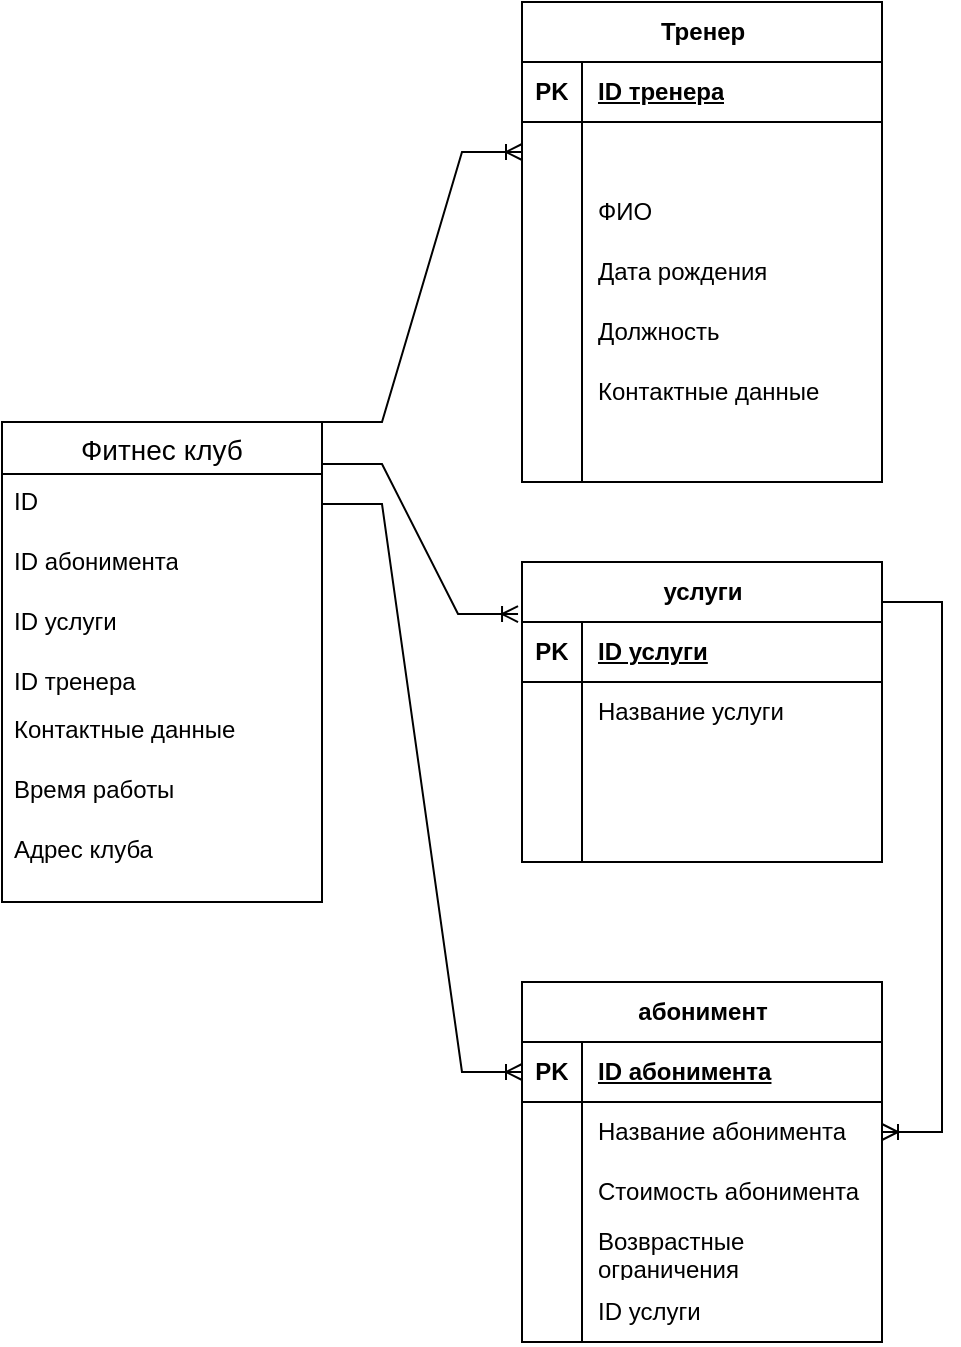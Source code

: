 <mxfile version="24.0.5" type="github">
  <diagram name="Page-1" id="e56a1550-8fbb-45ad-956c-1786394a9013">
    <mxGraphModel dx="1434" dy="766" grid="1" gridSize="10" guides="1" tooltips="1" connect="1" arrows="1" fold="1" page="1" pageScale="1" pageWidth="690" pageHeight="980" background="none" math="0" shadow="0">
      <root>
        <mxCell id="0" />
        <mxCell id="1" parent="0" />
        <mxCell id="hZhGPwu8CeR-noiiIA_R-27" value="Фитнес клуб" style="swimlane;fontStyle=0;childLayout=stackLayout;horizontal=1;startSize=26;horizontalStack=0;resizeParent=1;resizeParentMax=0;resizeLast=0;collapsible=1;marginBottom=0;align=center;fontSize=14;" vertex="1" parent="1">
          <mxGeometry x="40" y="420" width="160" height="240" as="geometry" />
        </mxCell>
        <mxCell id="hZhGPwu8CeR-noiiIA_R-28" value="ID" style="text;strokeColor=none;fillColor=none;spacingLeft=4;spacingRight=4;overflow=hidden;rotatable=0;points=[[0,0.5],[1,0.5]];portConstraint=eastwest;fontSize=12;whiteSpace=wrap;html=1;" vertex="1" parent="hZhGPwu8CeR-noiiIA_R-27">
          <mxGeometry y="26" width="160" height="30" as="geometry" />
        </mxCell>
        <mxCell id="hZhGPwu8CeR-noiiIA_R-29" value="ID абонимента" style="text;strokeColor=none;fillColor=none;spacingLeft=4;spacingRight=4;overflow=hidden;rotatable=0;points=[[0,0.5],[1,0.5]];portConstraint=eastwest;fontSize=12;whiteSpace=wrap;html=1;" vertex="1" parent="hZhGPwu8CeR-noiiIA_R-27">
          <mxGeometry y="56" width="160" height="30" as="geometry" />
        </mxCell>
        <mxCell id="hZhGPwu8CeR-noiiIA_R-32" value="ID услуги&amp;nbsp;&amp;nbsp;" style="text;strokeColor=none;fillColor=none;spacingLeft=4;spacingRight=4;overflow=hidden;rotatable=0;points=[[0,0.5],[1,0.5]];portConstraint=eastwest;fontSize=12;whiteSpace=wrap;html=1;" vertex="1" parent="hZhGPwu8CeR-noiiIA_R-27">
          <mxGeometry y="86" width="160" height="30" as="geometry" />
        </mxCell>
        <mxCell id="hZhGPwu8CeR-noiiIA_R-30" value="ID тренера" style="text;strokeColor=none;fillColor=none;spacingLeft=4;spacingRight=4;overflow=hidden;rotatable=0;points=[[0,0.5],[1,0.5]];portConstraint=eastwest;fontSize=12;whiteSpace=wrap;html=1;" vertex="1" parent="hZhGPwu8CeR-noiiIA_R-27">
          <mxGeometry y="116" width="160" height="24" as="geometry" />
        </mxCell>
        <mxCell id="hZhGPwu8CeR-noiiIA_R-34" value="Контактные данные" style="text;strokeColor=none;fillColor=none;spacingLeft=4;spacingRight=4;overflow=hidden;rotatable=0;points=[[0,0.5],[1,0.5]];portConstraint=eastwest;fontSize=12;whiteSpace=wrap;html=1;" vertex="1" parent="hZhGPwu8CeR-noiiIA_R-27">
          <mxGeometry y="140" width="160" height="30" as="geometry" />
        </mxCell>
        <mxCell id="hZhGPwu8CeR-noiiIA_R-80" value="&lt;div&gt;Время работы&lt;/div&gt;" style="text;strokeColor=none;fillColor=none;spacingLeft=4;spacingRight=4;overflow=hidden;rotatable=0;points=[[0,0.5],[1,0.5]];portConstraint=eastwest;fontSize=12;whiteSpace=wrap;html=1;" vertex="1" parent="hZhGPwu8CeR-noiiIA_R-27">
          <mxGeometry y="170" width="160" height="30" as="geometry" />
        </mxCell>
        <mxCell id="hZhGPwu8CeR-noiiIA_R-33" value="Адрес клуба&amp;nbsp;&amp;nbsp;" style="text;strokeColor=none;fillColor=none;spacingLeft=4;spacingRight=4;overflow=hidden;rotatable=0;points=[[0,0.5],[1,0.5]];portConstraint=eastwest;fontSize=12;whiteSpace=wrap;html=1;" vertex="1" parent="hZhGPwu8CeR-noiiIA_R-27">
          <mxGeometry y="200" width="160" height="40" as="geometry" />
        </mxCell>
        <mxCell id="hZhGPwu8CeR-noiiIA_R-35" value="Тренер" style="shape=table;startSize=30;container=1;collapsible=1;childLayout=tableLayout;fixedRows=1;rowLines=0;fontStyle=1;align=center;resizeLast=1;html=1;" vertex="1" parent="1">
          <mxGeometry x="300" y="210" width="180" height="240" as="geometry" />
        </mxCell>
        <mxCell id="hZhGPwu8CeR-noiiIA_R-36" value="" style="shape=tableRow;horizontal=0;startSize=0;swimlaneHead=0;swimlaneBody=0;fillColor=none;collapsible=0;dropTarget=0;points=[[0,0.5],[1,0.5]];portConstraint=eastwest;top=0;left=0;right=0;bottom=1;" vertex="1" parent="hZhGPwu8CeR-noiiIA_R-35">
          <mxGeometry y="30" width="180" height="30" as="geometry" />
        </mxCell>
        <mxCell id="hZhGPwu8CeR-noiiIA_R-37" value="PK" style="shape=partialRectangle;connectable=0;fillColor=none;top=0;left=0;bottom=0;right=0;fontStyle=1;overflow=hidden;whiteSpace=wrap;html=1;" vertex="1" parent="hZhGPwu8CeR-noiiIA_R-36">
          <mxGeometry width="30" height="30" as="geometry">
            <mxRectangle width="30" height="30" as="alternateBounds" />
          </mxGeometry>
        </mxCell>
        <mxCell id="hZhGPwu8CeR-noiiIA_R-38" value="ID тренера" style="shape=partialRectangle;connectable=0;fillColor=none;top=0;left=0;bottom=0;right=0;align=left;spacingLeft=6;fontStyle=5;overflow=hidden;whiteSpace=wrap;html=1;" vertex="1" parent="hZhGPwu8CeR-noiiIA_R-36">
          <mxGeometry x="30" width="150" height="30" as="geometry">
            <mxRectangle width="150" height="30" as="alternateBounds" />
          </mxGeometry>
        </mxCell>
        <mxCell id="hZhGPwu8CeR-noiiIA_R-39" value="" style="shape=tableRow;horizontal=0;startSize=0;swimlaneHead=0;swimlaneBody=0;fillColor=none;collapsible=0;dropTarget=0;points=[[0,0.5],[1,0.5]];portConstraint=eastwest;top=0;left=0;right=0;bottom=0;" vertex="1" parent="hZhGPwu8CeR-noiiIA_R-35">
          <mxGeometry y="60" width="180" height="30" as="geometry" />
        </mxCell>
        <mxCell id="hZhGPwu8CeR-noiiIA_R-40" value="" style="shape=partialRectangle;connectable=0;fillColor=none;top=0;left=0;bottom=0;right=0;editable=1;overflow=hidden;whiteSpace=wrap;html=1;" vertex="1" parent="hZhGPwu8CeR-noiiIA_R-39">
          <mxGeometry width="30" height="30" as="geometry">
            <mxRectangle width="30" height="30" as="alternateBounds" />
          </mxGeometry>
        </mxCell>
        <mxCell id="hZhGPwu8CeR-noiiIA_R-41" value="" style="shape=partialRectangle;connectable=0;fillColor=none;top=0;left=0;bottom=0;right=0;align=left;spacingLeft=6;overflow=hidden;whiteSpace=wrap;html=1;" vertex="1" parent="hZhGPwu8CeR-noiiIA_R-39">
          <mxGeometry x="30" width="150" height="30" as="geometry">
            <mxRectangle width="150" height="30" as="alternateBounds" />
          </mxGeometry>
        </mxCell>
        <mxCell id="hZhGPwu8CeR-noiiIA_R-42" value="" style="shape=tableRow;horizontal=0;startSize=0;swimlaneHead=0;swimlaneBody=0;fillColor=none;collapsible=0;dropTarget=0;points=[[0,0.5],[1,0.5]];portConstraint=eastwest;top=0;left=0;right=0;bottom=0;" vertex="1" parent="hZhGPwu8CeR-noiiIA_R-35">
          <mxGeometry y="90" width="180" height="30" as="geometry" />
        </mxCell>
        <mxCell id="hZhGPwu8CeR-noiiIA_R-43" value="" style="shape=partialRectangle;connectable=0;fillColor=none;top=0;left=0;bottom=0;right=0;editable=1;overflow=hidden;whiteSpace=wrap;html=1;" vertex="1" parent="hZhGPwu8CeR-noiiIA_R-42">
          <mxGeometry width="30" height="30" as="geometry">
            <mxRectangle width="30" height="30" as="alternateBounds" />
          </mxGeometry>
        </mxCell>
        <mxCell id="hZhGPwu8CeR-noiiIA_R-44" value="ФИО" style="shape=partialRectangle;connectable=0;fillColor=none;top=0;left=0;bottom=0;right=0;align=left;spacingLeft=6;overflow=hidden;whiteSpace=wrap;html=1;" vertex="1" parent="hZhGPwu8CeR-noiiIA_R-42">
          <mxGeometry x="30" width="150" height="30" as="geometry">
            <mxRectangle width="150" height="30" as="alternateBounds" />
          </mxGeometry>
        </mxCell>
        <mxCell id="hZhGPwu8CeR-noiiIA_R-45" value="" style="shape=tableRow;horizontal=0;startSize=0;swimlaneHead=0;swimlaneBody=0;fillColor=none;collapsible=0;dropTarget=0;points=[[0,0.5],[1,0.5]];portConstraint=eastwest;top=0;left=0;right=0;bottom=0;" vertex="1" parent="hZhGPwu8CeR-noiiIA_R-35">
          <mxGeometry y="120" width="180" height="30" as="geometry" />
        </mxCell>
        <mxCell id="hZhGPwu8CeR-noiiIA_R-46" value="" style="shape=partialRectangle;connectable=0;fillColor=none;top=0;left=0;bottom=0;right=0;editable=1;overflow=hidden;whiteSpace=wrap;html=1;" vertex="1" parent="hZhGPwu8CeR-noiiIA_R-45">
          <mxGeometry width="30" height="30" as="geometry">
            <mxRectangle width="30" height="30" as="alternateBounds" />
          </mxGeometry>
        </mxCell>
        <mxCell id="hZhGPwu8CeR-noiiIA_R-47" value="Дата рождения" style="shape=partialRectangle;connectable=0;fillColor=none;top=0;left=0;bottom=0;right=0;align=left;spacingLeft=6;overflow=hidden;whiteSpace=wrap;html=1;" vertex="1" parent="hZhGPwu8CeR-noiiIA_R-45">
          <mxGeometry x="30" width="150" height="30" as="geometry">
            <mxRectangle width="150" height="30" as="alternateBounds" />
          </mxGeometry>
        </mxCell>
        <mxCell id="hZhGPwu8CeR-noiiIA_R-48" value="Должность&amp;nbsp;" style="shape=partialRectangle;connectable=0;fillColor=none;top=0;left=0;bottom=0;right=0;align=left;spacingLeft=6;overflow=hidden;whiteSpace=wrap;html=1;" vertex="1" parent="1">
          <mxGeometry x="330" y="360" width="150" height="30" as="geometry">
            <mxRectangle width="150" height="30" as="alternateBounds" />
          </mxGeometry>
        </mxCell>
        <mxCell id="hZhGPwu8CeR-noiiIA_R-49" value="Контактные данные" style="shape=partialRectangle;connectable=0;fillColor=none;top=0;left=0;bottom=0;right=0;align=left;spacingLeft=6;overflow=hidden;whiteSpace=wrap;html=1;" vertex="1" parent="1">
          <mxGeometry x="330" y="390" width="150" height="30" as="geometry">
            <mxRectangle width="150" height="30" as="alternateBounds" />
          </mxGeometry>
        </mxCell>
        <mxCell id="hZhGPwu8CeR-noiiIA_R-50" value="" style="endArrow=none;html=1;rounded=0;" edge="1" parent="1">
          <mxGeometry width="50" height="50" relative="1" as="geometry">
            <mxPoint x="330" y="450" as="sourcePoint" />
            <mxPoint x="330" y="360" as="targetPoint" />
          </mxGeometry>
        </mxCell>
        <mxCell id="hZhGPwu8CeR-noiiIA_R-54" value="услуги" style="shape=table;startSize=30;container=1;collapsible=1;childLayout=tableLayout;fixedRows=1;rowLines=0;fontStyle=1;align=center;resizeLast=1;html=1;" vertex="1" parent="1">
          <mxGeometry x="300" y="490" width="180" height="150" as="geometry" />
        </mxCell>
        <mxCell id="hZhGPwu8CeR-noiiIA_R-55" value="" style="shape=tableRow;horizontal=0;startSize=0;swimlaneHead=0;swimlaneBody=0;fillColor=none;collapsible=0;dropTarget=0;points=[[0,0.5],[1,0.5]];portConstraint=eastwest;top=0;left=0;right=0;bottom=1;" vertex="1" parent="hZhGPwu8CeR-noiiIA_R-54">
          <mxGeometry y="30" width="180" height="30" as="geometry" />
        </mxCell>
        <mxCell id="hZhGPwu8CeR-noiiIA_R-56" value="PK" style="shape=partialRectangle;connectable=0;fillColor=none;top=0;left=0;bottom=0;right=0;fontStyle=1;overflow=hidden;whiteSpace=wrap;html=1;" vertex="1" parent="hZhGPwu8CeR-noiiIA_R-55">
          <mxGeometry width="30" height="30" as="geometry">
            <mxRectangle width="30" height="30" as="alternateBounds" />
          </mxGeometry>
        </mxCell>
        <mxCell id="hZhGPwu8CeR-noiiIA_R-57" value="ID услуги" style="shape=partialRectangle;connectable=0;fillColor=none;top=0;left=0;bottom=0;right=0;align=left;spacingLeft=6;fontStyle=5;overflow=hidden;whiteSpace=wrap;html=1;" vertex="1" parent="hZhGPwu8CeR-noiiIA_R-55">
          <mxGeometry x="30" width="150" height="30" as="geometry">
            <mxRectangle width="150" height="30" as="alternateBounds" />
          </mxGeometry>
        </mxCell>
        <mxCell id="hZhGPwu8CeR-noiiIA_R-58" value="" style="shape=tableRow;horizontal=0;startSize=0;swimlaneHead=0;swimlaneBody=0;fillColor=none;collapsible=0;dropTarget=0;points=[[0,0.5],[1,0.5]];portConstraint=eastwest;top=0;left=0;right=0;bottom=0;" vertex="1" parent="hZhGPwu8CeR-noiiIA_R-54">
          <mxGeometry y="60" width="180" height="30" as="geometry" />
        </mxCell>
        <mxCell id="hZhGPwu8CeR-noiiIA_R-59" value="" style="shape=partialRectangle;connectable=0;fillColor=none;top=0;left=0;bottom=0;right=0;editable=1;overflow=hidden;whiteSpace=wrap;html=1;" vertex="1" parent="hZhGPwu8CeR-noiiIA_R-58">
          <mxGeometry width="30" height="30" as="geometry">
            <mxRectangle width="30" height="30" as="alternateBounds" />
          </mxGeometry>
        </mxCell>
        <mxCell id="hZhGPwu8CeR-noiiIA_R-60" value="Название услуги" style="shape=partialRectangle;connectable=0;fillColor=none;top=0;left=0;bottom=0;right=0;align=left;spacingLeft=6;overflow=hidden;whiteSpace=wrap;html=1;" vertex="1" parent="hZhGPwu8CeR-noiiIA_R-58">
          <mxGeometry x="30" width="150" height="30" as="geometry">
            <mxRectangle width="150" height="30" as="alternateBounds" />
          </mxGeometry>
        </mxCell>
        <mxCell id="hZhGPwu8CeR-noiiIA_R-61" value="" style="shape=tableRow;horizontal=0;startSize=0;swimlaneHead=0;swimlaneBody=0;fillColor=none;collapsible=0;dropTarget=0;points=[[0,0.5],[1,0.5]];portConstraint=eastwest;top=0;left=0;right=0;bottom=0;" vertex="1" parent="hZhGPwu8CeR-noiiIA_R-54">
          <mxGeometry y="90" width="180" height="30" as="geometry" />
        </mxCell>
        <mxCell id="hZhGPwu8CeR-noiiIA_R-62" value="" style="shape=partialRectangle;connectable=0;fillColor=none;top=0;left=0;bottom=0;right=0;editable=1;overflow=hidden;whiteSpace=wrap;html=1;" vertex="1" parent="hZhGPwu8CeR-noiiIA_R-61">
          <mxGeometry width="30" height="30" as="geometry">
            <mxRectangle width="30" height="30" as="alternateBounds" />
          </mxGeometry>
        </mxCell>
        <mxCell id="hZhGPwu8CeR-noiiIA_R-63" value="" style="shape=partialRectangle;connectable=0;fillColor=none;top=0;left=0;bottom=0;right=0;align=left;spacingLeft=6;overflow=hidden;whiteSpace=wrap;html=1;" vertex="1" parent="hZhGPwu8CeR-noiiIA_R-61">
          <mxGeometry x="30" width="150" height="30" as="geometry">
            <mxRectangle width="150" height="30" as="alternateBounds" />
          </mxGeometry>
        </mxCell>
        <mxCell id="hZhGPwu8CeR-noiiIA_R-64" value="" style="shape=tableRow;horizontal=0;startSize=0;swimlaneHead=0;swimlaneBody=0;fillColor=none;collapsible=0;dropTarget=0;points=[[0,0.5],[1,0.5]];portConstraint=eastwest;top=0;left=0;right=0;bottom=0;" vertex="1" parent="hZhGPwu8CeR-noiiIA_R-54">
          <mxGeometry y="120" width="180" height="30" as="geometry" />
        </mxCell>
        <mxCell id="hZhGPwu8CeR-noiiIA_R-65" value="" style="shape=partialRectangle;connectable=0;fillColor=none;top=0;left=0;bottom=0;right=0;editable=1;overflow=hidden;whiteSpace=wrap;html=1;" vertex="1" parent="hZhGPwu8CeR-noiiIA_R-64">
          <mxGeometry width="30" height="30" as="geometry">
            <mxRectangle width="30" height="30" as="alternateBounds" />
          </mxGeometry>
        </mxCell>
        <mxCell id="hZhGPwu8CeR-noiiIA_R-66" value="" style="shape=partialRectangle;connectable=0;fillColor=none;top=0;left=0;bottom=0;right=0;align=left;spacingLeft=6;overflow=hidden;whiteSpace=wrap;html=1;" vertex="1" parent="hZhGPwu8CeR-noiiIA_R-64">
          <mxGeometry x="30" width="150" height="30" as="geometry">
            <mxRectangle width="150" height="30" as="alternateBounds" />
          </mxGeometry>
        </mxCell>
        <mxCell id="hZhGPwu8CeR-noiiIA_R-67" value="абонимент" style="shape=table;startSize=30;container=1;collapsible=1;childLayout=tableLayout;fixedRows=1;rowLines=0;fontStyle=1;align=center;resizeLast=1;html=1;" vertex="1" parent="1">
          <mxGeometry x="300" y="700" width="180" height="180" as="geometry" />
        </mxCell>
        <mxCell id="hZhGPwu8CeR-noiiIA_R-68" value="" style="shape=tableRow;horizontal=0;startSize=0;swimlaneHead=0;swimlaneBody=0;fillColor=none;collapsible=0;dropTarget=0;points=[[0,0.5],[1,0.5]];portConstraint=eastwest;top=0;left=0;right=0;bottom=1;" vertex="1" parent="hZhGPwu8CeR-noiiIA_R-67">
          <mxGeometry y="30" width="180" height="30" as="geometry" />
        </mxCell>
        <mxCell id="hZhGPwu8CeR-noiiIA_R-69" value="PK" style="shape=partialRectangle;connectable=0;fillColor=none;top=0;left=0;bottom=0;right=0;fontStyle=1;overflow=hidden;whiteSpace=wrap;html=1;" vertex="1" parent="hZhGPwu8CeR-noiiIA_R-68">
          <mxGeometry width="30" height="30" as="geometry">
            <mxRectangle width="30" height="30" as="alternateBounds" />
          </mxGeometry>
        </mxCell>
        <mxCell id="hZhGPwu8CeR-noiiIA_R-70" value="ID абонимента" style="shape=partialRectangle;connectable=0;fillColor=none;top=0;left=0;bottom=0;right=0;align=left;spacingLeft=6;fontStyle=5;overflow=hidden;whiteSpace=wrap;html=1;" vertex="1" parent="hZhGPwu8CeR-noiiIA_R-68">
          <mxGeometry x="30" width="150" height="30" as="geometry">
            <mxRectangle width="150" height="30" as="alternateBounds" />
          </mxGeometry>
        </mxCell>
        <mxCell id="hZhGPwu8CeR-noiiIA_R-71" value="" style="shape=tableRow;horizontal=0;startSize=0;swimlaneHead=0;swimlaneBody=0;fillColor=none;collapsible=0;dropTarget=0;points=[[0,0.5],[1,0.5]];portConstraint=eastwest;top=0;left=0;right=0;bottom=0;" vertex="1" parent="hZhGPwu8CeR-noiiIA_R-67">
          <mxGeometry y="60" width="180" height="30" as="geometry" />
        </mxCell>
        <mxCell id="hZhGPwu8CeR-noiiIA_R-72" value="" style="shape=partialRectangle;connectable=0;fillColor=none;top=0;left=0;bottom=0;right=0;editable=1;overflow=hidden;whiteSpace=wrap;html=1;" vertex="1" parent="hZhGPwu8CeR-noiiIA_R-71">
          <mxGeometry width="30" height="30" as="geometry">
            <mxRectangle width="30" height="30" as="alternateBounds" />
          </mxGeometry>
        </mxCell>
        <mxCell id="hZhGPwu8CeR-noiiIA_R-73" value="Название абонимента" style="shape=partialRectangle;connectable=0;fillColor=none;top=0;left=0;bottom=0;right=0;align=left;spacingLeft=6;overflow=hidden;whiteSpace=wrap;html=1;" vertex="1" parent="hZhGPwu8CeR-noiiIA_R-71">
          <mxGeometry x="30" width="150" height="30" as="geometry">
            <mxRectangle width="150" height="30" as="alternateBounds" />
          </mxGeometry>
        </mxCell>
        <mxCell id="hZhGPwu8CeR-noiiIA_R-74" value="" style="shape=tableRow;horizontal=0;startSize=0;swimlaneHead=0;swimlaneBody=0;fillColor=none;collapsible=0;dropTarget=0;points=[[0,0.5],[1,0.5]];portConstraint=eastwest;top=0;left=0;right=0;bottom=0;" vertex="1" parent="hZhGPwu8CeR-noiiIA_R-67">
          <mxGeometry y="90" width="180" height="30" as="geometry" />
        </mxCell>
        <mxCell id="hZhGPwu8CeR-noiiIA_R-75" value="" style="shape=partialRectangle;connectable=0;fillColor=none;top=0;left=0;bottom=0;right=0;editable=1;overflow=hidden;whiteSpace=wrap;html=1;" vertex="1" parent="hZhGPwu8CeR-noiiIA_R-74">
          <mxGeometry width="30" height="30" as="geometry">
            <mxRectangle width="30" height="30" as="alternateBounds" />
          </mxGeometry>
        </mxCell>
        <mxCell id="hZhGPwu8CeR-noiiIA_R-76" value="Стоимость абонимента" style="shape=partialRectangle;connectable=0;fillColor=none;top=0;left=0;bottom=0;right=0;align=left;spacingLeft=6;overflow=hidden;whiteSpace=wrap;html=1;" vertex="1" parent="hZhGPwu8CeR-noiiIA_R-74">
          <mxGeometry x="30" width="150" height="30" as="geometry">
            <mxRectangle width="150" height="30" as="alternateBounds" />
          </mxGeometry>
        </mxCell>
        <mxCell id="hZhGPwu8CeR-noiiIA_R-77" value="" style="shape=tableRow;horizontal=0;startSize=0;swimlaneHead=0;swimlaneBody=0;fillColor=none;collapsible=0;dropTarget=0;points=[[0,0.5],[1,0.5]];portConstraint=eastwest;top=0;left=0;right=0;bottom=0;" vertex="1" parent="hZhGPwu8CeR-noiiIA_R-67">
          <mxGeometry y="120" width="180" height="30" as="geometry" />
        </mxCell>
        <mxCell id="hZhGPwu8CeR-noiiIA_R-78" value="" style="shape=partialRectangle;connectable=0;fillColor=none;top=0;left=0;bottom=0;right=0;editable=1;overflow=hidden;whiteSpace=wrap;html=1;" vertex="1" parent="hZhGPwu8CeR-noiiIA_R-77">
          <mxGeometry width="30" height="30" as="geometry">
            <mxRectangle width="30" height="30" as="alternateBounds" />
          </mxGeometry>
        </mxCell>
        <mxCell id="hZhGPwu8CeR-noiiIA_R-79" value="Возврастные ограничения" style="shape=partialRectangle;connectable=0;fillColor=none;top=0;left=0;bottom=0;right=0;align=left;spacingLeft=6;overflow=hidden;whiteSpace=wrap;html=1;" vertex="1" parent="hZhGPwu8CeR-noiiIA_R-77">
          <mxGeometry x="30" width="150" height="30" as="geometry">
            <mxRectangle width="150" height="30" as="alternateBounds" />
          </mxGeometry>
        </mxCell>
        <mxCell id="hZhGPwu8CeR-noiiIA_R-81" value="ID услуги" style="shape=partialRectangle;connectable=0;fillColor=none;top=0;left=0;bottom=0;right=0;align=left;spacingLeft=6;overflow=hidden;whiteSpace=wrap;html=1;" vertex="1" parent="1">
          <mxGeometry x="330" y="850" width="150" height="30" as="geometry">
            <mxRectangle width="150" height="30" as="alternateBounds" />
          </mxGeometry>
        </mxCell>
        <mxCell id="hZhGPwu8CeR-noiiIA_R-82" value="" style="endArrow=none;html=1;rounded=0;" edge="1" parent="1">
          <mxGeometry width="50" height="50" relative="1" as="geometry">
            <mxPoint x="330" y="850" as="sourcePoint" />
            <mxPoint x="330" y="880" as="targetPoint" />
          </mxGeometry>
        </mxCell>
        <mxCell id="hZhGPwu8CeR-noiiIA_R-85" value="" style="edgeStyle=entityRelationEdgeStyle;fontSize=12;html=1;endArrow=ERoneToMany;rounded=0;exitX=1;exitY=0.133;exitDx=0;exitDy=0;exitPerimeter=0;" edge="1" parent="1" source="hZhGPwu8CeR-noiiIA_R-54" target="hZhGPwu8CeR-noiiIA_R-71">
          <mxGeometry width="100" height="100" relative="1" as="geometry">
            <mxPoint x="440" y="680" as="sourcePoint" />
            <mxPoint x="540" y="580" as="targetPoint" />
          </mxGeometry>
        </mxCell>
        <mxCell id="hZhGPwu8CeR-noiiIA_R-86" value="" style="edgeStyle=entityRelationEdgeStyle;fontSize=12;html=1;endArrow=ERoneToMany;rounded=0;exitX=1;exitY=0;exitDx=0;exitDy=0;entryX=0;entryY=0.5;entryDx=0;entryDy=0;" edge="1" parent="1" source="hZhGPwu8CeR-noiiIA_R-27" target="hZhGPwu8CeR-noiiIA_R-39">
          <mxGeometry width="100" height="100" relative="1" as="geometry">
            <mxPoint x="440" y="580" as="sourcePoint" />
            <mxPoint x="540" y="480" as="targetPoint" />
          </mxGeometry>
        </mxCell>
        <mxCell id="hZhGPwu8CeR-noiiIA_R-87" value="" style="edgeStyle=entityRelationEdgeStyle;fontSize=12;html=1;endArrow=ERoneToMany;rounded=0;entryX=-0.011;entryY=-0.133;entryDx=0;entryDy=0;entryPerimeter=0;" edge="1" parent="1" target="hZhGPwu8CeR-noiiIA_R-55">
          <mxGeometry width="100" height="100" relative="1" as="geometry">
            <mxPoint x="200" y="441" as="sourcePoint" />
            <mxPoint x="540" y="480" as="targetPoint" />
          </mxGeometry>
        </mxCell>
        <mxCell id="hZhGPwu8CeR-noiiIA_R-88" value="" style="edgeStyle=entityRelationEdgeStyle;fontSize=12;html=1;endArrow=ERoneToMany;rounded=0;exitX=1;exitY=0.5;exitDx=0;exitDy=0;entryX=0;entryY=0.5;entryDx=0;entryDy=0;" edge="1" parent="1" source="hZhGPwu8CeR-noiiIA_R-28" target="hZhGPwu8CeR-noiiIA_R-68">
          <mxGeometry width="100" height="100" relative="1" as="geometry">
            <mxPoint x="440" y="580" as="sourcePoint" />
            <mxPoint x="540" y="480" as="targetPoint" />
          </mxGeometry>
        </mxCell>
      </root>
    </mxGraphModel>
  </diagram>
</mxfile>
